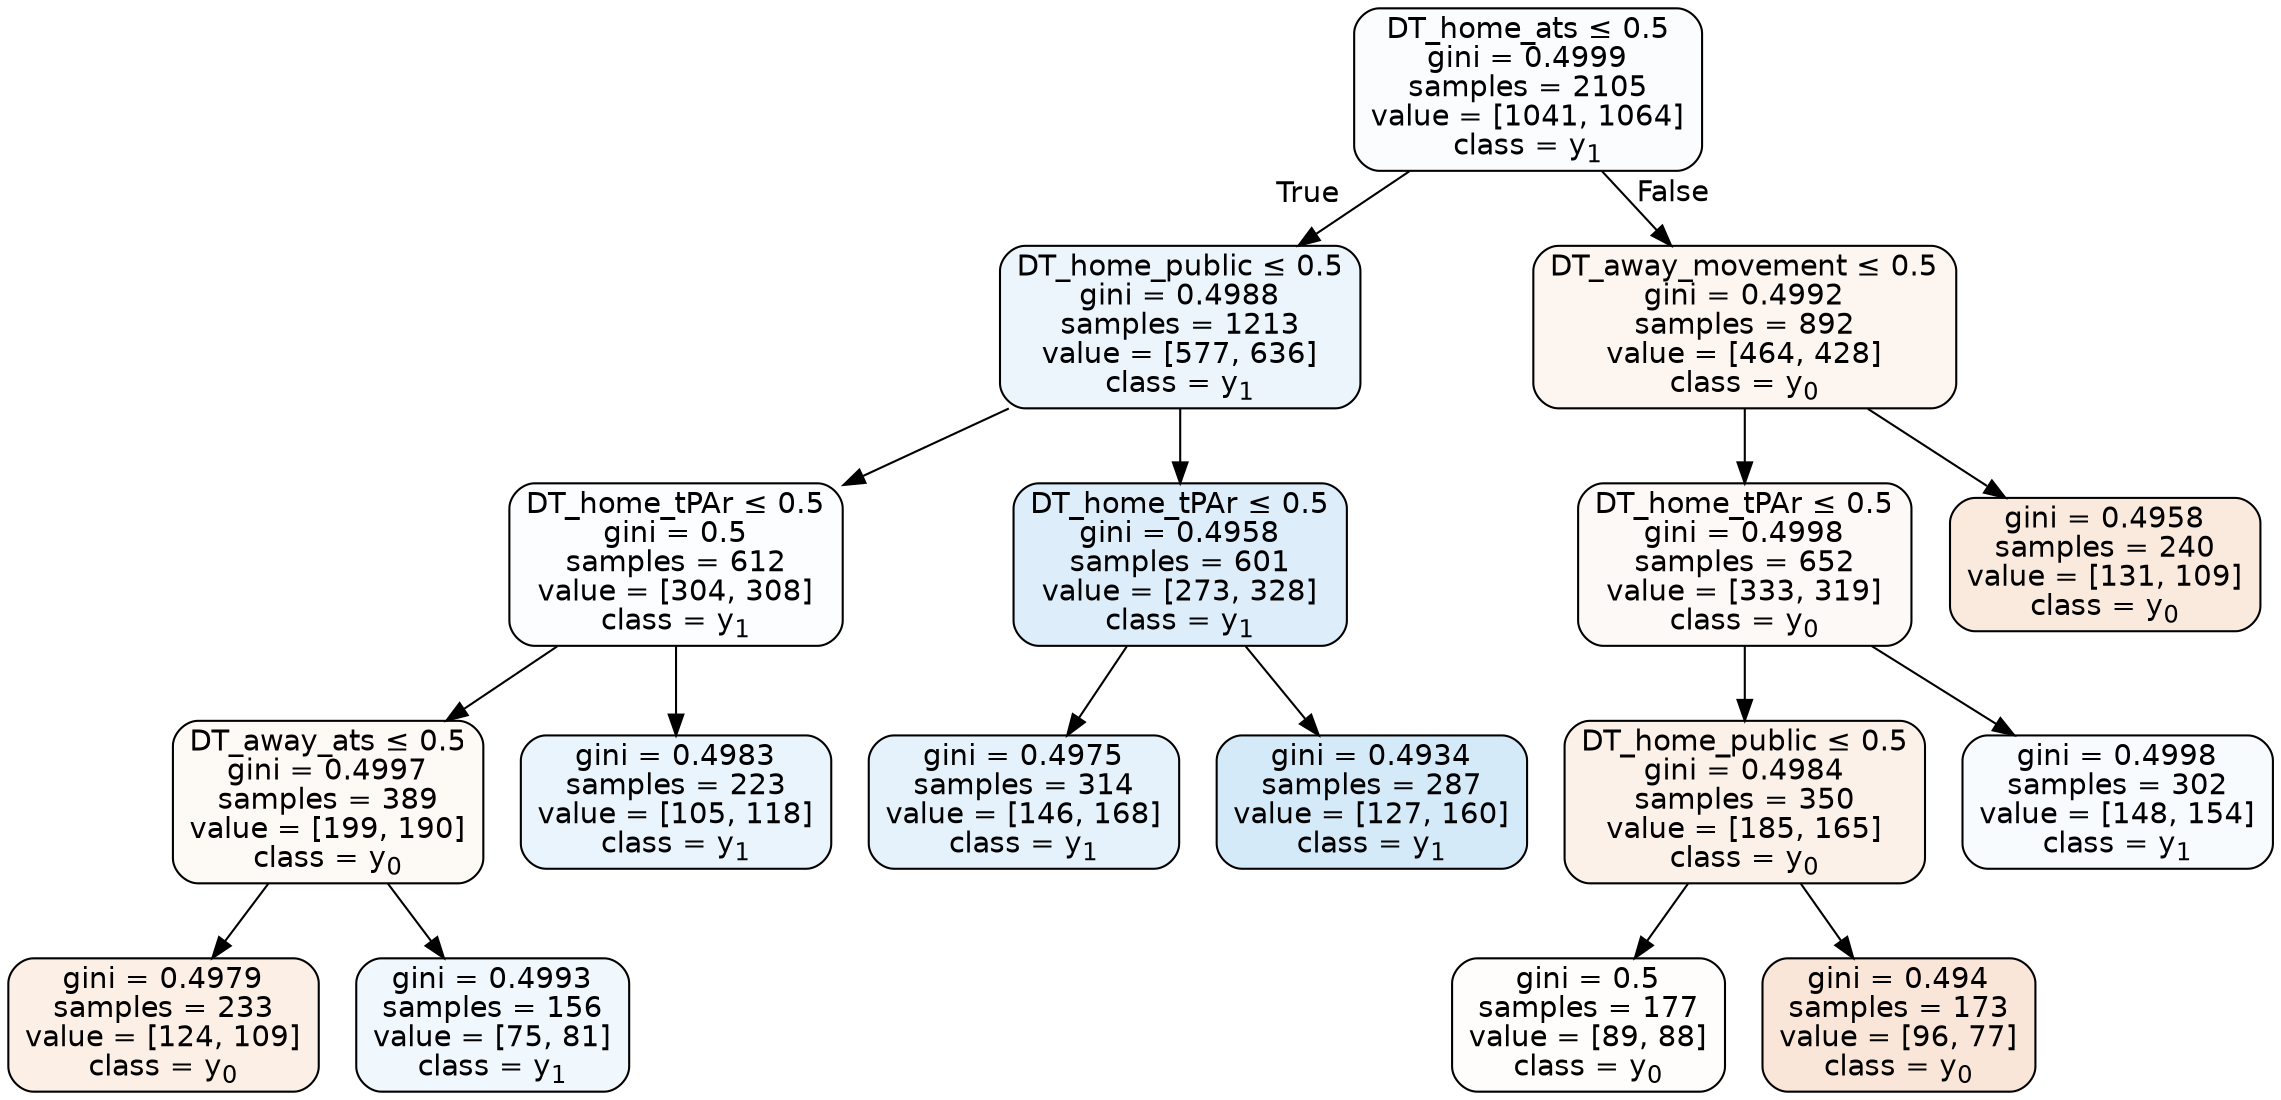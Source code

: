 digraph Tree {
node [shape=box, style="filled, rounded", color="black", fontname=helvetica] ;
edge [fontname=helvetica] ;
0 [label=<DT_home_ats &le; 0.5<br/>gini = 0.4999<br/>samples = 2105<br/>value = [1041, 1064]<br/>class = y<SUB>1</SUB>>, fillcolor="#399de506"] ;
1 [label=<DT_home_public &le; 0.5<br/>gini = 0.4988<br/>samples = 1213<br/>value = [577, 636]<br/>class = y<SUB>1</SUB>>, fillcolor="#399de518"] ;
0 -> 1 [labeldistance=2.5, labelangle=45, headlabel="True"] ;
2 [label=<DT_home_tPAr &le; 0.5<br/>gini = 0.5<br/>samples = 612<br/>value = [304, 308]<br/>class = y<SUB>1</SUB>>, fillcolor="#399de503"] ;
1 -> 2 ;
3 [label=<DT_away_ats &le; 0.5<br/>gini = 0.4997<br/>samples = 389<br/>value = [199, 190]<br/>class = y<SUB>0</SUB>>, fillcolor="#e581390c"] ;
2 -> 3 ;
4 [label=<gini = 0.4979<br/>samples = 233<br/>value = [124, 109]<br/>class = y<SUB>0</SUB>>, fillcolor="#e581391f"] ;
3 -> 4 ;
5 [label=<gini = 0.4993<br/>samples = 156<br/>value = [75, 81]<br/>class = y<SUB>1</SUB>>, fillcolor="#399de513"] ;
3 -> 5 ;
6 [label=<gini = 0.4983<br/>samples = 223<br/>value = [105, 118]<br/>class = y<SUB>1</SUB>>, fillcolor="#399de51c"] ;
2 -> 6 ;
7 [label=<DT_home_tPAr &le; 0.5<br/>gini = 0.4958<br/>samples = 601<br/>value = [273, 328]<br/>class = y<SUB>1</SUB>>, fillcolor="#399de52b"] ;
1 -> 7 ;
8 [label=<gini = 0.4975<br/>samples = 314<br/>value = [146, 168]<br/>class = y<SUB>1</SUB>>, fillcolor="#399de521"] ;
7 -> 8 ;
9 [label=<gini = 0.4934<br/>samples = 287<br/>value = [127, 160]<br/>class = y<SUB>1</SUB>>, fillcolor="#399de535"] ;
7 -> 9 ;
10 [label=<DT_away_movement &le; 0.5<br/>gini = 0.4992<br/>samples = 892<br/>value = [464, 428]<br/>class = y<SUB>0</SUB>>, fillcolor="#e5813914"] ;
0 -> 10 [labeldistance=2.5, labelangle=-45, headlabel="False"] ;
11 [label=<DT_home_tPAr &le; 0.5<br/>gini = 0.4998<br/>samples = 652<br/>value = [333, 319]<br/>class = y<SUB>0</SUB>>, fillcolor="#e581390b"] ;
10 -> 11 ;
12 [label=<DT_home_public &le; 0.5<br/>gini = 0.4984<br/>samples = 350<br/>value = [185, 165]<br/>class = y<SUB>0</SUB>>, fillcolor="#e581391c"] ;
11 -> 12 ;
13 [label=<gini = 0.5<br/>samples = 177<br/>value = [89, 88]<br/>class = y<SUB>0</SUB>>, fillcolor="#e5813903"] ;
12 -> 13 ;
14 [label=<gini = 0.494<br/>samples = 173<br/>value = [96, 77]<br/>class = y<SUB>0</SUB>>, fillcolor="#e5813932"] ;
12 -> 14 ;
15 [label=<gini = 0.4998<br/>samples = 302<br/>value = [148, 154]<br/>class = y<SUB>1</SUB>>, fillcolor="#399de50a"] ;
11 -> 15 ;
16 [label=<gini = 0.4958<br/>samples = 240<br/>value = [131, 109]<br/>class = y<SUB>0</SUB>>, fillcolor="#e581392b"] ;
10 -> 16 ;
}